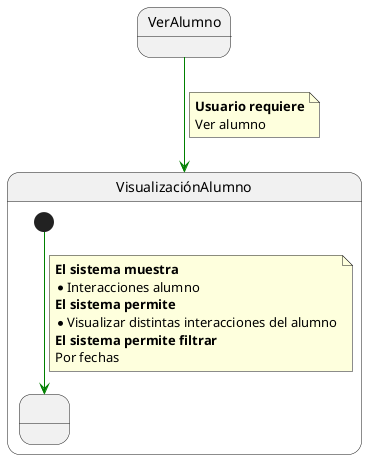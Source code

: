 @startuml VerAlumno

State VerAlumno


State VisualizaciónAlumno{ 

  State state1 as " "

  [*] -[#green]-> state1

  note on link 
    <b>El sistema muestra
    * Interacciones alumno
    <b>El sistema permite
    * Visualizar distintas interacciones del alumno
    <b>El sistema permite filtrar
    Por fechas
  end note
 

} 

VerAlumno-[#green]-> VisualizaciónAlumno

note on link
 <b>Usuario requiere
 Ver alumno
end note



@enduml
